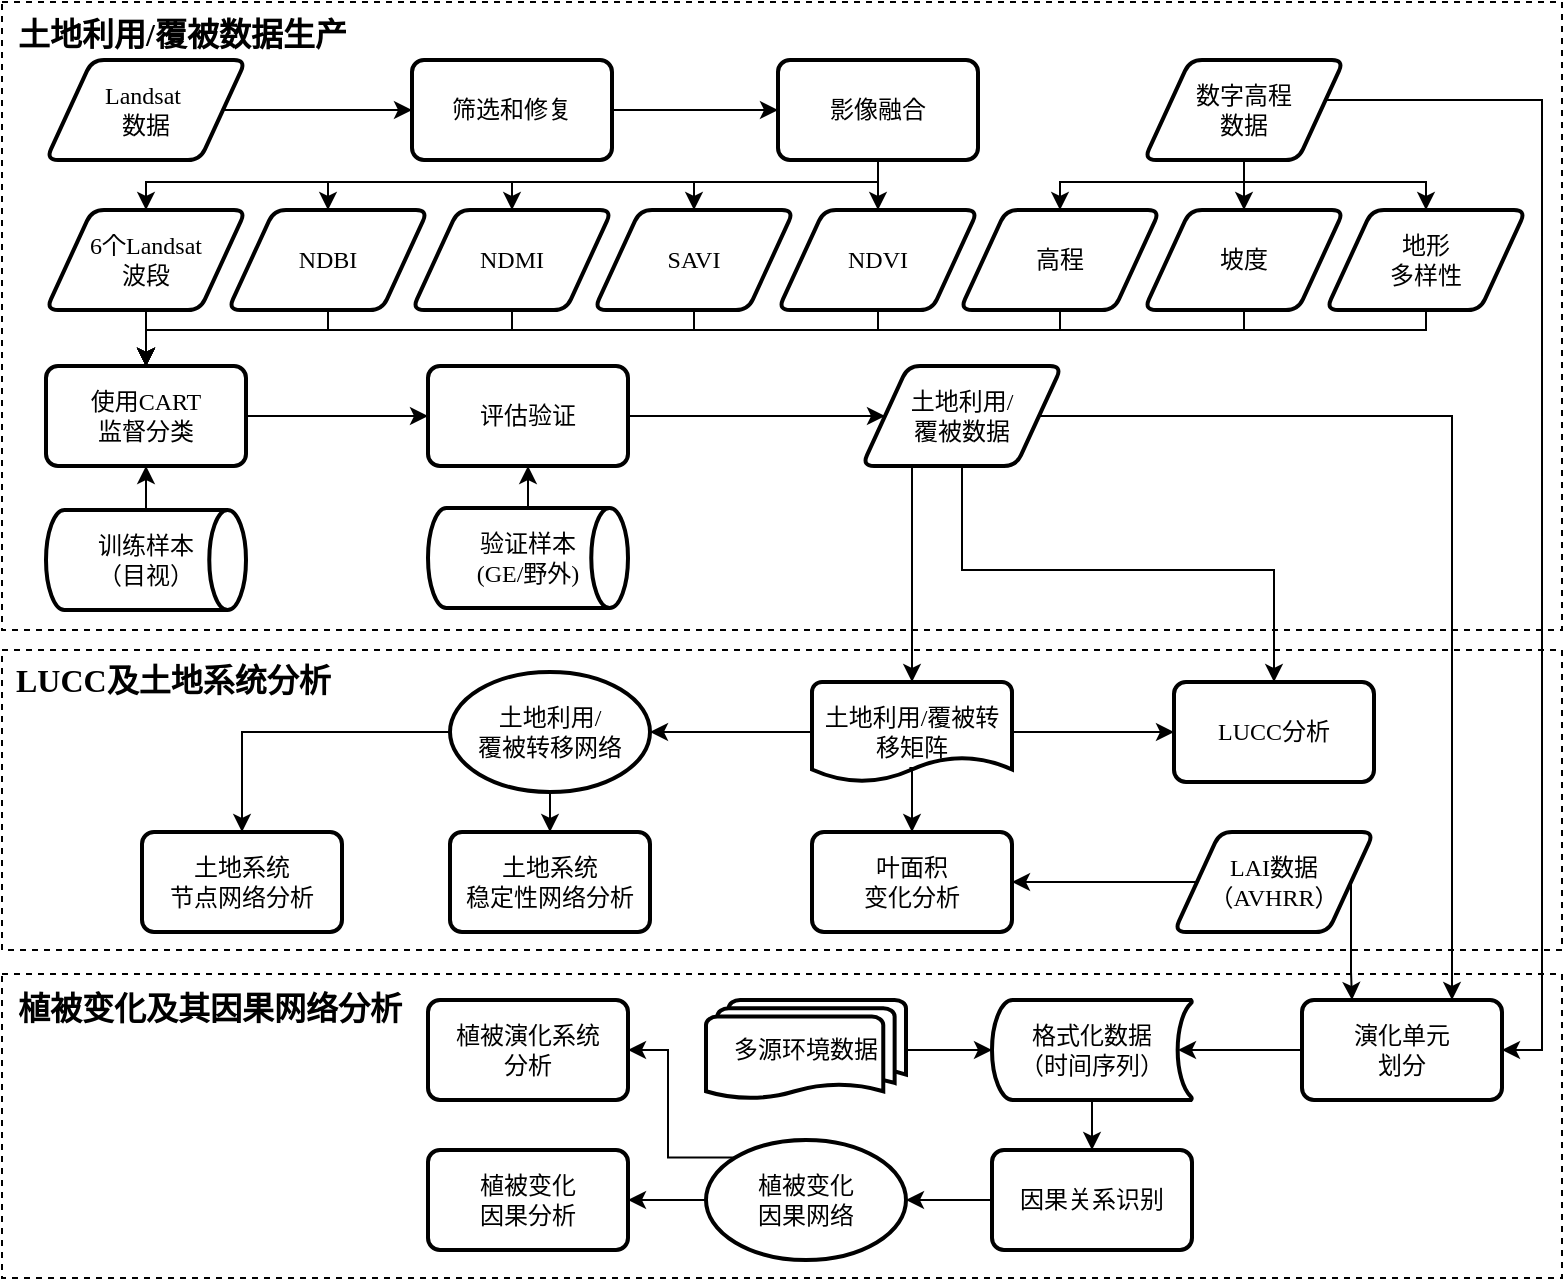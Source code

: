 <mxfile version="14.4.3" type="github">
  <diagram id="C5RBs43oDa-KdzZeNtuy" name="Page-1">
    <mxGraphModel dx="948" dy="514" grid="1" gridSize="10" guides="1" tooltips="1" connect="1" arrows="1" fold="1" page="1" pageScale="1" pageWidth="827" pageHeight="1169" math="0" shadow="0">
      <root>
        <mxCell id="WIyWlLk6GJQsqaUBKTNV-0" />
        <mxCell id="WIyWlLk6GJQsqaUBKTNV-1" parent="WIyWlLk6GJQsqaUBKTNV-0" />
        <mxCell id="vD_eAl3KKH8CogMULwa_-55" value="" style="rounded=0;whiteSpace=wrap;html=1;fontFamily=仿宋;fontSource=https%3A%2F%2Ffonts.googleapis.com%2Fcss%3Ffamily%3D%25E4%25BB%25BF%25E5%25AE%258B;fillColor=none;dashed=1;" vertex="1" parent="WIyWlLk6GJQsqaUBKTNV-1">
          <mxGeometry x="10" y="336" width="780" height="150" as="geometry" />
        </mxCell>
        <mxCell id="vD_eAl3KKH8CogMULwa_-82" value="" style="rounded=0;whiteSpace=wrap;html=1;fontFamily=仿宋;fontSource=https%3A%2F%2Ffonts.googleapis.com%2Fcss%3Ffamily%3D%25E4%25BB%25BF%25E5%25AE%258B;fillColor=none;dashed=1;" vertex="1" parent="WIyWlLk6GJQsqaUBKTNV-1">
          <mxGeometry x="10" y="498" width="780" height="152" as="geometry" />
        </mxCell>
        <mxCell id="vD_eAl3KKH8CogMULwa_-53" value="" style="rounded=0;whiteSpace=wrap;html=1;fontFamily=仿宋;fontSource=https%3A%2F%2Ffonts.googleapis.com%2Fcss%3Ffamily%3D%25E4%25BB%25BF%25E5%25AE%258B;fillColor=none;dashed=1;" vertex="1" parent="WIyWlLk6GJQsqaUBKTNV-1">
          <mxGeometry x="10" y="12" width="780" height="314" as="geometry" />
        </mxCell>
        <mxCell id="vD_eAl3KKH8CogMULwa_-3" value="" style="edgeStyle=orthogonalEdgeStyle;rounded=0;orthogonalLoop=1;jettySize=auto;html=1;fontFamily=Times New Roman;fontSize=12;exitX=0;exitY=0.5;exitDx=0;exitDy=0;" edge="1" parent="WIyWlLk6GJQsqaUBKTNV-1" target="vD_eAl3KKH8CogMULwa_-5" source="vD_eAl3KKH8CogMULwa_-49">
          <mxGeometry relative="1" as="geometry">
            <mxPoint x="168.5" y="1" as="sourcePoint" />
          </mxGeometry>
        </mxCell>
        <mxCell id="vD_eAl3KKH8CogMULwa_-50" style="edgeStyle=orthogonalEdgeStyle;rounded=0;orthogonalLoop=1;jettySize=auto;html=1;exitX=1;exitY=0.5;exitDx=0;exitDy=0;entryX=0;entryY=0.5;entryDx=0;entryDy=0;fontFamily=仿宋;fontSource=https%3A%2F%2Ffonts.googleapis.com%2Fcss%3Ffamily%3D%25E4%25BB%25BF%25E5%25AE%258B;" edge="1" parent="WIyWlLk6GJQsqaUBKTNV-1" source="vD_eAl3KKH8CogMULwa_-5" target="vD_eAl3KKH8CogMULwa_-19">
          <mxGeometry relative="1" as="geometry" />
        </mxCell>
        <mxCell id="vD_eAl3KKH8CogMULwa_-5" value="筛选和修复" style="whiteSpace=wrap;html=1;rounded=1;strokeWidth=2;arcSize=12;fontFamily=Times New Roman;fontSize=12;" vertex="1" parent="WIyWlLk6GJQsqaUBKTNV-1">
          <mxGeometry x="215" y="41" width="100" height="50" as="geometry" />
        </mxCell>
        <mxCell id="vD_eAl3KKH8CogMULwa_-97" style="edgeStyle=orthogonalEdgeStyle;rounded=0;orthogonalLoop=1;jettySize=auto;html=1;exitX=0.5;exitY=1;exitDx=0;exitDy=0;entryX=0.5;entryY=0;entryDx=0;entryDy=0;fontFamily=仿宋;fontSource=https%3A%2F%2Ffonts.googleapis.com%2Fcss%3Ffamily%3D%25E4%25BB%25BF%25E5%25AE%258B;" edge="1" parent="WIyWlLk6GJQsqaUBKTNV-1" source="vD_eAl3KKH8CogMULwa_-19" target="vD_eAl3KKH8CogMULwa_-39">
          <mxGeometry relative="1" as="geometry" />
        </mxCell>
        <mxCell id="vD_eAl3KKH8CogMULwa_-98" style="edgeStyle=orthogonalEdgeStyle;rounded=0;orthogonalLoop=1;jettySize=auto;html=1;entryX=0.5;entryY=0;entryDx=0;entryDy=0;fontFamily=仿宋;fontSource=https%3A%2F%2Ffonts.googleapis.com%2Fcss%3Ffamily%3D%25E4%25BB%25BF%25E5%25AE%258B;" edge="1" parent="WIyWlLk6GJQsqaUBKTNV-1" source="vD_eAl3KKH8CogMULwa_-19" target="vD_eAl3KKH8CogMULwa_-37">
          <mxGeometry relative="1" as="geometry">
            <Array as="points">
              <mxPoint x="448" y="102" />
              <mxPoint x="356" y="102" />
            </Array>
          </mxGeometry>
        </mxCell>
        <mxCell id="vD_eAl3KKH8CogMULwa_-99" style="edgeStyle=orthogonalEdgeStyle;rounded=0;orthogonalLoop=1;jettySize=auto;html=1;entryX=0.5;entryY=0;entryDx=0;entryDy=0;fontFamily=仿宋;fontSource=https%3A%2F%2Ffonts.googleapis.com%2Fcss%3Ffamily%3D%25E4%25BB%25BF%25E5%25AE%258B;" edge="1" parent="WIyWlLk6GJQsqaUBKTNV-1" source="vD_eAl3KKH8CogMULwa_-19" target="vD_eAl3KKH8CogMULwa_-35">
          <mxGeometry relative="1" as="geometry">
            <Array as="points">
              <mxPoint x="448" y="102" />
              <mxPoint x="265" y="102" />
            </Array>
          </mxGeometry>
        </mxCell>
        <mxCell id="vD_eAl3KKH8CogMULwa_-100" style="edgeStyle=orthogonalEdgeStyle;rounded=0;orthogonalLoop=1;jettySize=auto;html=1;entryX=0.5;entryY=0;entryDx=0;entryDy=0;fontFamily=仿宋;fontSource=https%3A%2F%2Ffonts.googleapis.com%2Fcss%3Ffamily%3D%25E4%25BB%25BF%25E5%25AE%258B;" edge="1" parent="WIyWlLk6GJQsqaUBKTNV-1" source="vD_eAl3KKH8CogMULwa_-19" target="vD_eAl3KKH8CogMULwa_-33">
          <mxGeometry relative="1" as="geometry">
            <Array as="points">
              <mxPoint x="448" y="102" />
              <mxPoint x="173" y="102" />
            </Array>
          </mxGeometry>
        </mxCell>
        <mxCell id="vD_eAl3KKH8CogMULwa_-101" style="edgeStyle=orthogonalEdgeStyle;rounded=0;orthogonalLoop=1;jettySize=auto;html=1;entryX=0.5;entryY=0;entryDx=0;entryDy=0;fontFamily=仿宋;fontSource=https%3A%2F%2Ffonts.googleapis.com%2Fcss%3Ffamily%3D%25E4%25BB%25BF%25E5%25AE%258B;" edge="1" parent="WIyWlLk6GJQsqaUBKTNV-1" source="vD_eAl3KKH8CogMULwa_-19" target="vD_eAl3KKH8CogMULwa_-31">
          <mxGeometry relative="1" as="geometry">
            <Array as="points">
              <mxPoint x="448" y="102" />
              <mxPoint x="82" y="102" />
            </Array>
          </mxGeometry>
        </mxCell>
        <mxCell id="vD_eAl3KKH8CogMULwa_-19" value="影像融合" style="whiteSpace=wrap;html=1;rounded=1;strokeWidth=2;arcSize=12;fontFamily=Times New Roman;fontSize=12;" vertex="1" parent="WIyWlLk6GJQsqaUBKTNV-1">
          <mxGeometry x="398" y="41" width="100" height="50" as="geometry" />
        </mxCell>
        <mxCell id="vD_eAl3KKH8CogMULwa_-84" style="edgeStyle=orthogonalEdgeStyle;rounded=0;orthogonalLoop=1;jettySize=auto;html=1;entryX=1;entryY=0.5;entryDx=0;entryDy=0;fontFamily=仿宋;fontSource=https%3A%2F%2Ffonts.googleapis.com%2Fcss%3Ffamily%3D%25E4%25BB%25BF%25E5%25AE%258B;" edge="1" parent="WIyWlLk6GJQsqaUBKTNV-1" source="vD_eAl3KKH8CogMULwa_-23" target="vD_eAl3KKH8CogMULwa_-66">
          <mxGeometry relative="1" as="geometry">
            <Array as="points">
              <mxPoint x="780" y="61" />
              <mxPoint x="780" y="536" />
            </Array>
          </mxGeometry>
        </mxCell>
        <mxCell id="vD_eAl3KKH8CogMULwa_-94" style="edgeStyle=orthogonalEdgeStyle;rounded=0;orthogonalLoop=1;jettySize=auto;html=1;entryX=0.5;entryY=0;entryDx=0;entryDy=0;fontFamily=仿宋;fontSource=https%3A%2F%2Ffonts.googleapis.com%2Fcss%3Ffamily%3D%25E4%25BB%25BF%25E5%25AE%258B;" edge="1" parent="WIyWlLk6GJQsqaUBKTNV-1" source="vD_eAl3KKH8CogMULwa_-23" target="vD_eAl3KKH8CogMULwa_-27">
          <mxGeometry relative="1" as="geometry" />
        </mxCell>
        <mxCell id="vD_eAl3KKH8CogMULwa_-95" style="edgeStyle=orthogonalEdgeStyle;rounded=0;orthogonalLoop=1;jettySize=auto;html=1;entryX=0.5;entryY=0;entryDx=0;entryDy=0;fontFamily=仿宋;fontSource=https%3A%2F%2Ffonts.googleapis.com%2Fcss%3Ffamily%3D%25E4%25BB%25BF%25E5%25AE%258B;" edge="1" parent="WIyWlLk6GJQsqaUBKTNV-1" source="vD_eAl3KKH8CogMULwa_-23" target="vD_eAl3KKH8CogMULwa_-25">
          <mxGeometry relative="1" as="geometry">
            <Array as="points">
              <mxPoint x="631" y="102" />
              <mxPoint x="539" y="102" />
            </Array>
          </mxGeometry>
        </mxCell>
        <mxCell id="vD_eAl3KKH8CogMULwa_-96" style="edgeStyle=orthogonalEdgeStyle;rounded=0;orthogonalLoop=1;jettySize=auto;html=1;entryX=0.5;entryY=0;entryDx=0;entryDy=0;fontFamily=仿宋;fontSource=https%3A%2F%2Ffonts.googleapis.com%2Fcss%3Ffamily%3D%25E4%25BB%25BF%25E5%25AE%258B;" edge="1" parent="WIyWlLk6GJQsqaUBKTNV-1" source="vD_eAl3KKH8CogMULwa_-23" target="vD_eAl3KKH8CogMULwa_-29">
          <mxGeometry relative="1" as="geometry">
            <Array as="points">
              <mxPoint x="631" y="102" />
              <mxPoint x="722" y="102" />
            </Array>
          </mxGeometry>
        </mxCell>
        <mxCell id="vD_eAl3KKH8CogMULwa_-23" value="数字高程&lt;br style=&quot;font-size: 12px;&quot;&gt;数据" style="shape=parallelogram;html=1;strokeWidth=2;perimeter=parallelogramPerimeter;whiteSpace=wrap;rounded=1;arcSize=12;size=0.23;fontFamily=Times New Roman;fontSize=12;" vertex="1" parent="WIyWlLk6GJQsqaUBKTNV-1">
          <mxGeometry x="581" y="41" width="100" height="50" as="geometry" />
        </mxCell>
        <mxCell id="vD_eAl3KKH8CogMULwa_-107" style="edgeStyle=orthogonalEdgeStyle;rounded=0;orthogonalLoop=1;jettySize=auto;html=1;entryX=0.5;entryY=0;entryDx=0;entryDy=0;fontFamily=仿宋;fontSource=https%3A%2F%2Ffonts.googleapis.com%2Fcss%3Ffamily%3D%25E4%25BB%25BF%25E5%25AE%258B;" edge="1" parent="WIyWlLk6GJQsqaUBKTNV-1" source="vD_eAl3KKH8CogMULwa_-25" target="vD_eAl3KKH8CogMULwa_-43">
          <mxGeometry relative="1" as="geometry">
            <Array as="points">
              <mxPoint x="539" y="176" />
              <mxPoint x="82" y="176" />
            </Array>
          </mxGeometry>
        </mxCell>
        <mxCell id="vD_eAl3KKH8CogMULwa_-25" value="高程" style="shape=parallelogram;html=1;strokeWidth=2;perimeter=parallelogramPerimeter;whiteSpace=wrap;rounded=1;arcSize=12;size=0.23;fontFamily=Times New Roman;fontSize=12;" vertex="1" parent="WIyWlLk6GJQsqaUBKTNV-1">
          <mxGeometry x="489" y="116" width="100" height="50" as="geometry" />
        </mxCell>
        <mxCell id="vD_eAl3KKH8CogMULwa_-111" style="edgeStyle=orthogonalEdgeStyle;rounded=0;orthogonalLoop=1;jettySize=auto;html=1;entryX=0.5;entryY=0;entryDx=0;entryDy=0;fontFamily=仿宋;fontSource=https%3A%2F%2Ffonts.googleapis.com%2Fcss%3Ffamily%3D%25E4%25BB%25BF%25E5%25AE%258B;" edge="1" parent="WIyWlLk6GJQsqaUBKTNV-1" source="vD_eAl3KKH8CogMULwa_-27" target="vD_eAl3KKH8CogMULwa_-43">
          <mxGeometry relative="1" as="geometry">
            <Array as="points">
              <mxPoint x="631" y="176" />
              <mxPoint x="82" y="176" />
            </Array>
          </mxGeometry>
        </mxCell>
        <mxCell id="vD_eAl3KKH8CogMULwa_-27" value="坡度" style="shape=parallelogram;html=1;strokeWidth=2;perimeter=parallelogramPerimeter;whiteSpace=wrap;rounded=1;arcSize=12;size=0.23;fontFamily=Times New Roman;fontSize=12;" vertex="1" parent="WIyWlLk6GJQsqaUBKTNV-1">
          <mxGeometry x="581" y="116" width="100" height="50" as="geometry" />
        </mxCell>
        <mxCell id="vD_eAl3KKH8CogMULwa_-109" style="edgeStyle=orthogonalEdgeStyle;rounded=0;orthogonalLoop=1;jettySize=auto;html=1;entryX=0.5;entryY=0;entryDx=0;entryDy=0;fontFamily=仿宋;fontSource=https%3A%2F%2Ffonts.googleapis.com%2Fcss%3Ffamily%3D%25E4%25BB%25BF%25E5%25AE%258B;" edge="1" parent="WIyWlLk6GJQsqaUBKTNV-1" source="vD_eAl3KKH8CogMULwa_-29" target="vD_eAl3KKH8CogMULwa_-43">
          <mxGeometry relative="1" as="geometry">
            <Array as="points">
              <mxPoint x="722" y="176" />
              <mxPoint x="82" y="176" />
            </Array>
          </mxGeometry>
        </mxCell>
        <mxCell id="vD_eAl3KKH8CogMULwa_-29" value="地形&lt;br style=&quot;font-size: 12px;&quot;&gt;多样性" style="shape=parallelogram;html=1;strokeWidth=2;perimeter=parallelogramPerimeter;whiteSpace=wrap;rounded=1;arcSize=12;size=0.23;fontFamily=Times New Roman;fontSize=12;" vertex="1" parent="WIyWlLk6GJQsqaUBKTNV-1">
          <mxGeometry x="672" y="116" width="100" height="50" as="geometry" />
        </mxCell>
        <mxCell id="vD_eAl3KKH8CogMULwa_-110" style="edgeStyle=orthogonalEdgeStyle;rounded=0;orthogonalLoop=1;jettySize=auto;html=1;entryX=0.5;entryY=0;entryDx=0;entryDy=0;fontFamily=仿宋;fontSource=https%3A%2F%2Ffonts.googleapis.com%2Fcss%3Ffamily%3D%25E4%25BB%25BF%25E5%25AE%258B;" edge="1" parent="WIyWlLk6GJQsqaUBKTNV-1" source="vD_eAl3KKH8CogMULwa_-31" target="vD_eAl3KKH8CogMULwa_-43">
          <mxGeometry relative="1" as="geometry" />
        </mxCell>
        <mxCell id="vD_eAl3KKH8CogMULwa_-31" value="6个Landsat&lt;br style=&quot;font-size: 12px;&quot;&gt;波段" style="shape=parallelogram;html=1;strokeWidth=2;perimeter=parallelogramPerimeter;whiteSpace=wrap;rounded=1;arcSize=12;size=0.23;fontFamily=Times New Roman;fontSize=12;" vertex="1" parent="WIyWlLk6GJQsqaUBKTNV-1">
          <mxGeometry x="32" y="116" width="100" height="50" as="geometry" />
        </mxCell>
        <mxCell id="vD_eAl3KKH8CogMULwa_-103" style="edgeStyle=orthogonalEdgeStyle;rounded=0;orthogonalLoop=1;jettySize=auto;html=1;entryX=0.5;entryY=0;entryDx=0;entryDy=0;fontFamily=仿宋;fontSource=https%3A%2F%2Ffonts.googleapis.com%2Fcss%3Ffamily%3D%25E4%25BB%25BF%25E5%25AE%258B;" edge="1" parent="WIyWlLk6GJQsqaUBKTNV-1" source="vD_eAl3KKH8CogMULwa_-33" target="vD_eAl3KKH8CogMULwa_-43">
          <mxGeometry relative="1" as="geometry">
            <Array as="points">
              <mxPoint x="173" y="176" />
              <mxPoint x="82" y="176" />
            </Array>
          </mxGeometry>
        </mxCell>
        <mxCell id="vD_eAl3KKH8CogMULwa_-33" value="NDBI" style="shape=parallelogram;html=1;strokeWidth=2;perimeter=parallelogramPerimeter;whiteSpace=wrap;rounded=1;arcSize=12;size=0.23;fontFamily=Times New Roman;fontSize=12;" vertex="1" parent="WIyWlLk6GJQsqaUBKTNV-1">
          <mxGeometry x="123" y="116" width="100" height="50" as="geometry" />
        </mxCell>
        <mxCell id="vD_eAl3KKH8CogMULwa_-104" style="edgeStyle=orthogonalEdgeStyle;rounded=0;orthogonalLoop=1;jettySize=auto;html=1;entryX=0.5;entryY=0;entryDx=0;entryDy=0;fontFamily=仿宋;fontSource=https%3A%2F%2Ffonts.googleapis.com%2Fcss%3Ffamily%3D%25E4%25BB%25BF%25E5%25AE%258B;" edge="1" parent="WIyWlLk6GJQsqaUBKTNV-1" source="vD_eAl3KKH8CogMULwa_-35" target="vD_eAl3KKH8CogMULwa_-43">
          <mxGeometry relative="1" as="geometry">
            <Array as="points">
              <mxPoint x="265" y="176" />
              <mxPoint x="82" y="176" />
            </Array>
          </mxGeometry>
        </mxCell>
        <mxCell id="vD_eAl3KKH8CogMULwa_-35" value="NDMI" style="shape=parallelogram;html=1;strokeWidth=2;perimeter=parallelogramPerimeter;whiteSpace=wrap;rounded=1;arcSize=12;size=0.23;fontFamily=Times New Roman;fontSize=12;" vertex="1" parent="WIyWlLk6GJQsqaUBKTNV-1">
          <mxGeometry x="215" y="116" width="100" height="50" as="geometry" />
        </mxCell>
        <mxCell id="vD_eAl3KKH8CogMULwa_-105" style="edgeStyle=orthogonalEdgeStyle;rounded=0;orthogonalLoop=1;jettySize=auto;html=1;entryX=0.5;entryY=0;entryDx=0;entryDy=0;fontFamily=仿宋;fontSource=https%3A%2F%2Ffonts.googleapis.com%2Fcss%3Ffamily%3D%25E4%25BB%25BF%25E5%25AE%258B;" edge="1" parent="WIyWlLk6GJQsqaUBKTNV-1" source="vD_eAl3KKH8CogMULwa_-37" target="vD_eAl3KKH8CogMULwa_-43">
          <mxGeometry relative="1" as="geometry">
            <Array as="points">
              <mxPoint x="356" y="176" />
              <mxPoint x="82" y="176" />
            </Array>
          </mxGeometry>
        </mxCell>
        <mxCell id="vD_eAl3KKH8CogMULwa_-37" value="SAVI" style="shape=parallelogram;html=1;strokeWidth=2;perimeter=parallelogramPerimeter;whiteSpace=wrap;rounded=1;arcSize=12;size=0.23;fontFamily=Times New Roman;fontSize=12;" vertex="1" parent="WIyWlLk6GJQsqaUBKTNV-1">
          <mxGeometry x="306" y="116" width="100" height="50" as="geometry" />
        </mxCell>
        <mxCell id="vD_eAl3KKH8CogMULwa_-106" style="edgeStyle=orthogonalEdgeStyle;rounded=0;orthogonalLoop=1;jettySize=auto;html=1;entryX=0.5;entryY=0;entryDx=0;entryDy=0;fontFamily=仿宋;fontSource=https%3A%2F%2Ffonts.googleapis.com%2Fcss%3Ffamily%3D%25E4%25BB%25BF%25E5%25AE%258B;" edge="1" parent="WIyWlLk6GJQsqaUBKTNV-1" source="vD_eAl3KKH8CogMULwa_-39" target="vD_eAl3KKH8CogMULwa_-43">
          <mxGeometry relative="1" as="geometry">
            <Array as="points">
              <mxPoint x="448" y="176" />
              <mxPoint x="82" y="176" />
            </Array>
          </mxGeometry>
        </mxCell>
        <mxCell id="vD_eAl3KKH8CogMULwa_-39" value="NDVI" style="shape=parallelogram;html=1;strokeWidth=2;perimeter=parallelogramPerimeter;whiteSpace=wrap;rounded=1;arcSize=12;size=0.23;fontFamily=Times New Roman;fontSize=12;" vertex="1" parent="WIyWlLk6GJQsqaUBKTNV-1">
          <mxGeometry x="398" y="116" width="100" height="50" as="geometry" />
        </mxCell>
        <mxCell id="vD_eAl3KKH8CogMULwa_-115" style="edgeStyle=orthogonalEdgeStyle;rounded=0;orthogonalLoop=1;jettySize=auto;html=1;exitX=0.5;exitY=0;exitDx=0;exitDy=0;exitPerimeter=0;entryX=0.5;entryY=1;entryDx=0;entryDy=0;fontFamily=仿宋;fontSource=https%3A%2F%2Ffonts.googleapis.com%2Fcss%3Ffamily%3D%25E4%25BB%25BF%25E5%25AE%258B;" edge="1" parent="WIyWlLk6GJQsqaUBKTNV-1" source="vD_eAl3KKH8CogMULwa_-41" target="vD_eAl3KKH8CogMULwa_-43">
          <mxGeometry relative="1" as="geometry" />
        </mxCell>
        <mxCell id="vD_eAl3KKH8CogMULwa_-41" value="训练样本&lt;br style=&quot;font-size: 12px;&quot;&gt;（目视）" style="strokeWidth=2;html=1;shape=mxgraph.flowchart.direct_data;whiteSpace=wrap;fontFamily=Times New Roman;fontSize=12;" vertex="1" parent="WIyWlLk6GJQsqaUBKTNV-1">
          <mxGeometry x="32" y="266" width="100" height="50" as="geometry" />
        </mxCell>
        <mxCell id="vD_eAl3KKH8CogMULwa_-114" style="edgeStyle=orthogonalEdgeStyle;rounded=0;orthogonalLoop=1;jettySize=auto;html=1;exitX=1;exitY=0.5;exitDx=0;exitDy=0;entryX=0;entryY=0.5;entryDx=0;entryDy=0;fontFamily=仿宋;fontSource=https%3A%2F%2Ffonts.googleapis.com%2Fcss%3Ffamily%3D%25E4%25BB%25BF%25E5%25AE%258B;" edge="1" parent="WIyWlLk6GJQsqaUBKTNV-1" source="vD_eAl3KKH8CogMULwa_-43" target="vD_eAl3KKH8CogMULwa_-47">
          <mxGeometry relative="1" as="geometry" />
        </mxCell>
        <mxCell id="vD_eAl3KKH8CogMULwa_-43" value="使用CART&lt;br style=&quot;font-size: 12px;&quot;&gt;监督分类" style="whiteSpace=wrap;html=1;rounded=1;strokeWidth=2;arcSize=12;fontFamily=Times New Roman;fontSize=12;" vertex="1" parent="WIyWlLk6GJQsqaUBKTNV-1">
          <mxGeometry x="32" y="194" width="100" height="50" as="geometry" />
        </mxCell>
        <mxCell id="vD_eAl3KKH8CogMULwa_-117" style="edgeStyle=orthogonalEdgeStyle;rounded=0;orthogonalLoop=1;jettySize=auto;html=1;exitX=1;exitY=0.5;exitDx=0;exitDy=0;entryX=0;entryY=0.5;entryDx=0;entryDy=0;fontFamily=仿宋;fontSource=https%3A%2F%2Ffonts.googleapis.com%2Fcss%3Ffamily%3D%25E4%25BB%25BF%25E5%25AE%258B;" edge="1" parent="WIyWlLk6GJQsqaUBKTNV-1" source="vD_eAl3KKH8CogMULwa_-47" target="vD_eAl3KKH8CogMULwa_-48">
          <mxGeometry relative="1" as="geometry" />
        </mxCell>
        <mxCell id="vD_eAl3KKH8CogMULwa_-47" value="评估验证" style="whiteSpace=wrap;html=1;rounded=1;strokeWidth=2;arcSize=12;fontFamily=Times New Roman;fontSize=12;" vertex="1" parent="WIyWlLk6GJQsqaUBKTNV-1">
          <mxGeometry x="223" y="194" width="100" height="50" as="geometry" />
        </mxCell>
        <mxCell id="vD_eAl3KKH8CogMULwa_-61" style="edgeStyle=orthogonalEdgeStyle;rounded=0;orthogonalLoop=1;jettySize=auto;html=1;exitX=0.5;exitY=1;exitDx=0;exitDy=0;entryX=0.5;entryY=0;entryDx=0;entryDy=0;fontFamily=仿宋;fontSource=https%3A%2F%2Ffonts.googleapis.com%2Fcss%3Ffamily%3D%25E4%25BB%25BF%25E5%25AE%258B;" edge="1" parent="WIyWlLk6GJQsqaUBKTNV-1" source="vD_eAl3KKH8CogMULwa_-48" target="vD_eAl3KKH8CogMULwa_-58">
          <mxGeometry relative="1" as="geometry">
            <Array as="points">
              <mxPoint x="490" y="296" />
              <mxPoint x="646" y="296" />
            </Array>
          </mxGeometry>
        </mxCell>
        <mxCell id="vD_eAl3KKH8CogMULwa_-65" style="edgeStyle=orthogonalEdgeStyle;rounded=0;orthogonalLoop=1;jettySize=auto;html=1;exitX=0.25;exitY=1;exitDx=0;exitDy=0;entryX=0.5;entryY=0;entryDx=0;entryDy=0;entryPerimeter=0;fontFamily=仿宋;fontSource=https%3A%2F%2Ffonts.googleapis.com%2Fcss%3Ffamily%3D%25E4%25BB%25BF%25E5%25AE%258B;" edge="1" parent="WIyWlLk6GJQsqaUBKTNV-1" source="vD_eAl3KKH8CogMULwa_-48" target="vD_eAl3KKH8CogMULwa_-60">
          <mxGeometry relative="1" as="geometry">
            <Array as="points" />
          </mxGeometry>
        </mxCell>
        <mxCell id="vD_eAl3KKH8CogMULwa_-67" style="edgeStyle=orthogonalEdgeStyle;rounded=0;orthogonalLoop=1;jettySize=auto;html=1;exitX=1;exitY=0.5;exitDx=0;exitDy=0;entryX=0.75;entryY=0;entryDx=0;entryDy=0;fontFamily=仿宋;fontSource=https%3A%2F%2Ffonts.googleapis.com%2Fcss%3Ffamily%3D%25E4%25BB%25BF%25E5%25AE%258B;" edge="1" parent="WIyWlLk6GJQsqaUBKTNV-1" source="vD_eAl3KKH8CogMULwa_-48" target="vD_eAl3KKH8CogMULwa_-66">
          <mxGeometry relative="1" as="geometry">
            <Array as="points">
              <mxPoint x="735" y="219" />
            </Array>
          </mxGeometry>
        </mxCell>
        <mxCell id="vD_eAl3KKH8CogMULwa_-48" value="土地利用/&lt;br&gt;覆被数据" style="shape=parallelogram;html=1;strokeWidth=2;perimeter=parallelogramPerimeter;whiteSpace=wrap;rounded=1;arcSize=12;size=0.23;fontFamily=Times New Roman;fontSize=12;" vertex="1" parent="WIyWlLk6GJQsqaUBKTNV-1">
          <mxGeometry x="440" y="194" width="100" height="50" as="geometry" />
        </mxCell>
        <mxCell id="vD_eAl3KKH8CogMULwa_-49" value="Landsat&amp;nbsp;&lt;br style=&quot;font-size: 12px;&quot;&gt;数据" style="shape=parallelogram;html=1;strokeWidth=2;perimeter=parallelogramPerimeter;whiteSpace=wrap;rounded=1;arcSize=12;size=0.23;fontFamily=Times New Roman;fontSize=12;" vertex="1" parent="WIyWlLk6GJQsqaUBKTNV-1">
          <mxGeometry x="32" y="41" width="100" height="50" as="geometry" />
        </mxCell>
        <mxCell id="vD_eAl3KKH8CogMULwa_-116" style="edgeStyle=orthogonalEdgeStyle;rounded=0;orthogonalLoop=1;jettySize=auto;html=1;entryX=0.5;entryY=1;entryDx=0;entryDy=0;fontFamily=仿宋;fontSource=https%3A%2F%2Ffonts.googleapis.com%2Fcss%3Ffamily%3D%25E4%25BB%25BF%25E5%25AE%258B;" edge="1" parent="WIyWlLk6GJQsqaUBKTNV-1" source="vD_eAl3KKH8CogMULwa_-51" target="vD_eAl3KKH8CogMULwa_-47">
          <mxGeometry relative="1" as="geometry" />
        </mxCell>
        <mxCell id="vD_eAl3KKH8CogMULwa_-51" value="验证样本&lt;br style=&quot;font-size: 12px;&quot;&gt;(GE/野外)" style="strokeWidth=2;html=1;shape=mxgraph.flowchart.direct_data;whiteSpace=wrap;fontFamily=Times New Roman;fontSize=12;" vertex="1" parent="WIyWlLk6GJQsqaUBKTNV-1">
          <mxGeometry x="223" y="265" width="100" height="50" as="geometry" />
        </mxCell>
        <mxCell id="vD_eAl3KKH8CogMULwa_-54" value="&lt;font style=&quot;font-size: 16px&quot;&gt;&lt;b&gt;土地利用/覆被数据生产&lt;/b&gt;&lt;/font&gt;" style="text;html=1;strokeColor=none;fillColor=none;align=left;verticalAlign=middle;whiteSpace=wrap;rounded=0;dashed=1;fontFamily=仿宋;fontSource=https%3A%2F%2Ffonts.googleapis.com%2Fcss%3Ffamily%3D%25E4%25BB%25BF%25E5%25AE%258B;" vertex="1" parent="WIyWlLk6GJQsqaUBKTNV-1">
          <mxGeometry x="16" y="18" width="230" height="20" as="geometry" />
        </mxCell>
        <mxCell id="vD_eAl3KKH8CogMULwa_-79" style="edgeStyle=orthogonalEdgeStyle;rounded=0;orthogonalLoop=1;jettySize=auto;html=1;exitX=0.5;exitY=1;exitDx=0;exitDy=0;entryX=0.5;entryY=0;entryDx=0;entryDy=0;fontFamily=仿宋;fontSource=https%3A%2F%2Ffonts.googleapis.com%2Fcss%3Ffamily%3D%25E4%25BB%25BF%25E5%25AE%258B;" edge="1" parent="WIyWlLk6GJQsqaUBKTNV-1" source="vD_eAl3KKH8CogMULwa_-57" target="vD_eAl3KKH8CogMULwa_-78">
          <mxGeometry relative="1" as="geometry" />
        </mxCell>
        <mxCell id="vD_eAl3KKH8CogMULwa_-113" style="edgeStyle=orthogonalEdgeStyle;rounded=0;orthogonalLoop=1;jettySize=auto;html=1;entryX=0.5;entryY=0;entryDx=0;entryDy=0;fontFamily=仿宋;fontSource=https%3A%2F%2Ffonts.googleapis.com%2Fcss%3Ffamily%3D%25E4%25BB%25BF%25E5%25AE%258B;" edge="1" parent="WIyWlLk6GJQsqaUBKTNV-1" source="vD_eAl3KKH8CogMULwa_-57" target="vD_eAl3KKH8CogMULwa_-112">
          <mxGeometry relative="1" as="geometry" />
        </mxCell>
        <mxCell id="vD_eAl3KKH8CogMULwa_-57" value="&lt;span style=&quot;font-family: &amp;#34;times new roman&amp;#34;&quot;&gt;土地利用/&lt;/span&gt;&lt;br style=&quot;font-family: &amp;#34;times new roman&amp;#34;&quot;&gt;&lt;span style=&quot;font-family: &amp;#34;times new roman&amp;#34;&quot;&gt;覆被转移网络&lt;/span&gt;" style="ellipse;whiteSpace=wrap;html=1;fontFamily=仿宋;fontSource=https%3A%2F%2Ffonts.googleapis.com%2Fcss%3Ffamily%3D%25E4%25BB%25BF%25E5%25AE%258B;strokeWidth=2;" vertex="1" parent="WIyWlLk6GJQsqaUBKTNV-1">
          <mxGeometry x="234" y="347" width="100" height="60" as="geometry" />
        </mxCell>
        <mxCell id="vD_eAl3KKH8CogMULwa_-58" value="LUCC分析" style="whiteSpace=wrap;html=1;rounded=1;strokeWidth=2;arcSize=12;fontFamily=Times New Roman;fontSize=12;" vertex="1" parent="WIyWlLk6GJQsqaUBKTNV-1">
          <mxGeometry x="596" y="352" width="100" height="50" as="geometry" />
        </mxCell>
        <mxCell id="vD_eAl3KKH8CogMULwa_-62" style="edgeStyle=orthogonalEdgeStyle;rounded=0;orthogonalLoop=1;jettySize=auto;html=1;exitX=1;exitY=0.5;exitDx=0;exitDy=0;exitPerimeter=0;entryX=0;entryY=0.5;entryDx=0;entryDy=0;fontFamily=仿宋;fontSource=https%3A%2F%2Ffonts.googleapis.com%2Fcss%3Ffamily%3D%25E4%25BB%25BF%25E5%25AE%258B;" edge="1" parent="WIyWlLk6GJQsqaUBKTNV-1" source="vD_eAl3KKH8CogMULwa_-60" target="vD_eAl3KKH8CogMULwa_-58">
          <mxGeometry relative="1" as="geometry" />
        </mxCell>
        <mxCell id="vD_eAl3KKH8CogMULwa_-86" style="edgeStyle=orthogonalEdgeStyle;rounded=0;orthogonalLoop=1;jettySize=auto;html=1;entryX=1;entryY=0.5;entryDx=0;entryDy=0;fontFamily=仿宋;fontSource=https%3A%2F%2Ffonts.googleapis.com%2Fcss%3Ffamily%3D%25E4%25BB%25BF%25E5%25AE%258B;" edge="1" parent="WIyWlLk6GJQsqaUBKTNV-1" source="vD_eAl3KKH8CogMULwa_-60" target="vD_eAl3KKH8CogMULwa_-57">
          <mxGeometry relative="1" as="geometry" />
        </mxCell>
        <mxCell id="vD_eAl3KKH8CogMULwa_-60" value="&lt;span style=&quot;font-family: &amp;#34;times new roman&amp;#34;&quot;&gt;土地利用/覆被转移矩阵&lt;/span&gt;" style="strokeWidth=2;html=1;shape=mxgraph.flowchart.document2;whiteSpace=wrap;size=0.25;fillColor=none;fontFamily=仿宋;fontSource=https%3A%2F%2Ffonts.googleapis.com%2Fcss%3Ffamily%3D%25E4%25BB%25BF%25E5%25AE%258B;" vertex="1" parent="WIyWlLk6GJQsqaUBKTNV-1">
          <mxGeometry x="415" y="352" width="100" height="50" as="geometry" />
        </mxCell>
        <mxCell id="vD_eAl3KKH8CogMULwa_-75" style="edgeStyle=orthogonalEdgeStyle;rounded=0;orthogonalLoop=1;jettySize=auto;html=1;exitX=0;exitY=0.5;exitDx=0;exitDy=0;entryX=1;entryY=0.5;entryDx=0;entryDy=0;fontFamily=仿宋;fontSource=https%3A%2F%2Ffonts.googleapis.com%2Fcss%3Ffamily%3D%25E4%25BB%25BF%25E5%25AE%258B;" edge="1" parent="WIyWlLk6GJQsqaUBKTNV-1" source="vD_eAl3KKH8CogMULwa_-64" target="vD_eAl3KKH8CogMULwa_-74">
          <mxGeometry relative="1" as="geometry" />
        </mxCell>
        <mxCell id="vD_eAl3KKH8CogMULwa_-87" style="edgeStyle=orthogonalEdgeStyle;rounded=0;orthogonalLoop=1;jettySize=auto;html=1;exitX=1;exitY=0.5;exitDx=0;exitDy=0;entryX=0.25;entryY=0;entryDx=0;entryDy=0;fontFamily=仿宋;fontSource=https%3A%2F%2Ffonts.googleapis.com%2Fcss%3Ffamily%3D%25E4%25BB%25BF%25E5%25AE%258B;" edge="1" parent="WIyWlLk6GJQsqaUBKTNV-1" source="vD_eAl3KKH8CogMULwa_-64" target="vD_eAl3KKH8CogMULwa_-66">
          <mxGeometry relative="1" as="geometry" />
        </mxCell>
        <mxCell id="vD_eAl3KKH8CogMULwa_-64" value="LAI数据&lt;br style=&quot;font-size: 12px;&quot;&gt;（AVHRR）" style="shape=parallelogram;html=1;strokeWidth=2;perimeter=parallelogramPerimeter;whiteSpace=wrap;rounded=1;arcSize=12;size=0.23;fontFamily=Times New Roman;fontSize=12;" vertex="1" parent="WIyWlLk6GJQsqaUBKTNV-1">
          <mxGeometry x="596" y="427" width="100" height="50" as="geometry" />
        </mxCell>
        <mxCell id="vD_eAl3KKH8CogMULwa_-71" style="edgeStyle=orthogonalEdgeStyle;rounded=0;orthogonalLoop=1;jettySize=auto;html=1;exitX=0;exitY=0.5;exitDx=0;exitDy=0;entryX=0.93;entryY=0.5;entryDx=0;entryDy=0;entryPerimeter=0;fontFamily=仿宋;fontSource=https%3A%2F%2Ffonts.googleapis.com%2Fcss%3Ffamily%3D%25E4%25BB%25BF%25E5%25AE%258B;" edge="1" parent="WIyWlLk6GJQsqaUBKTNV-1" source="vD_eAl3KKH8CogMULwa_-66" target="vD_eAl3KKH8CogMULwa_-69">
          <mxGeometry relative="1" as="geometry" />
        </mxCell>
        <mxCell id="vD_eAl3KKH8CogMULwa_-66" value="演化单元&lt;br style=&quot;font-size: 12px&quot;&gt;划分" style="whiteSpace=wrap;html=1;rounded=1;strokeWidth=2;arcSize=12;fontFamily=Times New Roman;fontSize=12;" vertex="1" parent="WIyWlLk6GJQsqaUBKTNV-1">
          <mxGeometry x="660" y="511" width="100" height="50" as="geometry" />
        </mxCell>
        <mxCell id="vD_eAl3KKH8CogMULwa_-81" style="edgeStyle=orthogonalEdgeStyle;rounded=0;orthogonalLoop=1;jettySize=auto;html=1;exitX=0.5;exitY=1;exitDx=0;exitDy=0;exitPerimeter=0;entryX=0.5;entryY=0;entryDx=0;entryDy=0;fontFamily=仿宋;fontSource=https%3A%2F%2Ffonts.googleapis.com%2Fcss%3Ffamily%3D%25E4%25BB%25BF%25E5%25AE%258B;" edge="1" parent="WIyWlLk6GJQsqaUBKTNV-1" source="vD_eAl3KKH8CogMULwa_-69" target="vD_eAl3KKH8CogMULwa_-80">
          <mxGeometry relative="1" as="geometry" />
        </mxCell>
        <mxCell id="vD_eAl3KKH8CogMULwa_-69" value="格式化数据&lt;br style=&quot;font-size: 12px;&quot;&gt;（时间序列）" style="strokeWidth=2;html=1;shape=mxgraph.flowchart.stored_data;whiteSpace=wrap;fontFamily=Times New Roman;fontSize=12;" vertex="1" parent="WIyWlLk6GJQsqaUBKTNV-1">
          <mxGeometry x="505" y="511" width="100" height="50" as="geometry" />
        </mxCell>
        <mxCell id="vD_eAl3KKH8CogMULwa_-73" style="edgeStyle=orthogonalEdgeStyle;rounded=0;orthogonalLoop=1;jettySize=auto;html=1;entryX=0;entryY=0.5;entryDx=0;entryDy=0;fontFamily=仿宋;fontSource=https%3A%2F%2Ffonts.googleapis.com%2Fcss%3Ffamily%3D%25E4%25BB%25BF%25E5%25AE%258B;entryPerimeter=0;" edge="1" parent="WIyWlLk6GJQsqaUBKTNV-1" source="vD_eAl3KKH8CogMULwa_-70" target="vD_eAl3KKH8CogMULwa_-69">
          <mxGeometry relative="1" as="geometry" />
        </mxCell>
        <mxCell id="vD_eAl3KKH8CogMULwa_-70" value="多源环境数据" style="strokeWidth=2;html=1;shape=mxgraph.flowchart.multi-document;whiteSpace=wrap;align=center;fontFamily=Times New Roman;fontSize=12;" vertex="1" parent="WIyWlLk6GJQsqaUBKTNV-1">
          <mxGeometry x="362" y="511" width="100" height="50" as="geometry" />
        </mxCell>
        <mxCell id="vD_eAl3KKH8CogMULwa_-74" value="叶面积&lt;br&gt;变化分析" style="whiteSpace=wrap;html=1;rounded=1;strokeWidth=2;arcSize=12;fontFamily=Times New Roman;fontSize=12;" vertex="1" parent="WIyWlLk6GJQsqaUBKTNV-1">
          <mxGeometry x="415" y="427" width="100" height="50" as="geometry" />
        </mxCell>
        <mxCell id="vD_eAl3KKH8CogMULwa_-78" value="土地系统&lt;br&gt;稳定性网络分析" style="whiteSpace=wrap;html=1;rounded=1;strokeWidth=2;arcSize=12;fontFamily=Times New Roman;fontSize=12;" vertex="1" parent="WIyWlLk6GJQsqaUBKTNV-1">
          <mxGeometry x="234" y="427" width="100" height="50" as="geometry" />
        </mxCell>
        <mxCell id="vD_eAl3KKH8CogMULwa_-122" style="edgeStyle=orthogonalEdgeStyle;rounded=0;orthogonalLoop=1;jettySize=auto;html=1;exitX=0;exitY=0.5;exitDx=0;exitDy=0;entryX=1;entryY=0.5;entryDx=0;entryDy=0;fontFamily=仿宋;fontSource=https%3A%2F%2Ffonts.googleapis.com%2Fcss%3Ffamily%3D%25E4%25BB%25BF%25E5%25AE%258B;" edge="1" parent="WIyWlLk6GJQsqaUBKTNV-1" source="vD_eAl3KKH8CogMULwa_-80" target="vD_eAl3KKH8CogMULwa_-119">
          <mxGeometry relative="1" as="geometry" />
        </mxCell>
        <mxCell id="vD_eAl3KKH8CogMULwa_-80" value="因果关系识别" style="whiteSpace=wrap;html=1;rounded=1;strokeWidth=2;arcSize=12;fontFamily=Times New Roman;fontSize=12;" vertex="1" parent="WIyWlLk6GJQsqaUBKTNV-1">
          <mxGeometry x="505" y="586" width="100" height="50" as="geometry" />
        </mxCell>
        <mxCell id="vD_eAl3KKH8CogMULwa_-85" value="&lt;span style=&quot;font-size: 16px&quot;&gt;&lt;b&gt;LUCC及土地系统分析&lt;/b&gt;&lt;/span&gt;" style="text;html=1;strokeColor=none;fillColor=none;align=left;verticalAlign=middle;whiteSpace=wrap;rounded=0;dashed=1;fontFamily=仿宋;fontSource=https%3A%2F%2Ffonts.googleapis.com%2Fcss%3Ffamily%3D%25E4%25BB%25BF%25E5%25AE%258B;" vertex="1" parent="WIyWlLk6GJQsqaUBKTNV-1">
          <mxGeometry x="15" y="341" width="230" height="20" as="geometry" />
        </mxCell>
        <mxCell id="vD_eAl3KKH8CogMULwa_-88" style="edgeStyle=orthogonalEdgeStyle;rounded=0;orthogonalLoop=1;jettySize=auto;html=1;entryX=0.5;entryY=0;entryDx=0;entryDy=0;fontFamily=仿宋;fontSource=https%3A%2F%2Ffonts.googleapis.com%2Fcss%3Ffamily%3D%25E4%25BB%25BF%25E5%25AE%258B;exitX=0.487;exitY=0.859;exitDx=0;exitDy=0;exitPerimeter=0;" edge="1" parent="WIyWlLk6GJQsqaUBKTNV-1" source="vD_eAl3KKH8CogMULwa_-60" target="vD_eAl3KKH8CogMULwa_-74">
          <mxGeometry relative="1" as="geometry">
            <mxPoint x="465" y="399" as="sourcePoint" />
            <mxPoint x="294" y="377" as="targetPoint" />
          </mxGeometry>
        </mxCell>
        <mxCell id="vD_eAl3KKH8CogMULwa_-112" value="土地系统&lt;br&gt;节点网络分析" style="whiteSpace=wrap;html=1;rounded=1;strokeWidth=2;arcSize=12;fontFamily=Times New Roman;fontSize=12;" vertex="1" parent="WIyWlLk6GJQsqaUBKTNV-1">
          <mxGeometry x="80" y="427" width="100" height="50" as="geometry" />
        </mxCell>
        <mxCell id="vD_eAl3KKH8CogMULwa_-118" value="&lt;span style=&quot;font-size: 16px&quot;&gt;&lt;b&gt;植被变化及其因果网络分析&lt;/b&gt;&lt;/span&gt;" style="text;html=1;strokeColor=none;fillColor=none;align=left;verticalAlign=middle;whiteSpace=wrap;rounded=0;dashed=1;fontFamily=仿宋;fontSource=https%3A%2F%2Ffonts.googleapis.com%2Fcss%3Ffamily%3D%25E4%25BB%25BF%25E5%25AE%258B;" vertex="1" parent="WIyWlLk6GJQsqaUBKTNV-1">
          <mxGeometry x="16" y="505" width="230" height="20" as="geometry" />
        </mxCell>
        <mxCell id="vD_eAl3KKH8CogMULwa_-125" style="edgeStyle=orthogonalEdgeStyle;rounded=0;orthogonalLoop=1;jettySize=auto;html=1;exitX=0;exitY=0;exitDx=0;exitDy=0;entryX=1;entryY=0.5;entryDx=0;entryDy=0;fontFamily=仿宋;fontSource=https%3A%2F%2Ffonts.googleapis.com%2Fcss%3Ffamily%3D%25E4%25BB%25BF%25E5%25AE%258B;" edge="1" parent="WIyWlLk6GJQsqaUBKTNV-1" source="vD_eAl3KKH8CogMULwa_-119" target="vD_eAl3KKH8CogMULwa_-123">
          <mxGeometry relative="1" as="geometry">
            <Array as="points">
              <mxPoint x="343" y="590" />
              <mxPoint x="343" y="536" />
            </Array>
          </mxGeometry>
        </mxCell>
        <mxCell id="vD_eAl3KKH8CogMULwa_-126" style="edgeStyle=orthogonalEdgeStyle;rounded=0;orthogonalLoop=1;jettySize=auto;html=1;exitX=0;exitY=0.5;exitDx=0;exitDy=0;entryX=1;entryY=0.5;entryDx=0;entryDy=0;fontFamily=仿宋;fontSource=https%3A%2F%2Ffonts.googleapis.com%2Fcss%3Ffamily%3D%25E4%25BB%25BF%25E5%25AE%258B;" edge="1" parent="WIyWlLk6GJQsqaUBKTNV-1" source="vD_eAl3KKH8CogMULwa_-119" target="vD_eAl3KKH8CogMULwa_-124">
          <mxGeometry relative="1" as="geometry" />
        </mxCell>
        <mxCell id="vD_eAl3KKH8CogMULwa_-119" value="&lt;span style=&quot;font-family: &amp;#34;times new roman&amp;#34;&quot;&gt;植被变化&lt;br&gt;因果网络&lt;/span&gt;" style="ellipse;whiteSpace=wrap;html=1;fontFamily=仿宋;fontSource=https%3A%2F%2Ffonts.googleapis.com%2Fcss%3Ffamily%3D%25E4%25BB%25BF%25E5%25AE%258B;strokeWidth=2;" vertex="1" parent="WIyWlLk6GJQsqaUBKTNV-1">
          <mxGeometry x="362" y="581" width="100" height="60" as="geometry" />
        </mxCell>
        <mxCell id="vD_eAl3KKH8CogMULwa_-123" value="植被演化系统&lt;br&gt;分析" style="whiteSpace=wrap;html=1;rounded=1;strokeWidth=2;arcSize=12;fontFamily=Times New Roman;fontSize=12;" vertex="1" parent="WIyWlLk6GJQsqaUBKTNV-1">
          <mxGeometry x="223" y="511" width="100" height="50" as="geometry" />
        </mxCell>
        <mxCell id="vD_eAl3KKH8CogMULwa_-124" value="植被变化&lt;br&gt;因果分析" style="whiteSpace=wrap;html=1;rounded=1;strokeWidth=2;arcSize=12;fontFamily=Times New Roman;fontSize=12;" vertex="1" parent="WIyWlLk6GJQsqaUBKTNV-1">
          <mxGeometry x="223" y="586" width="100" height="50" as="geometry" />
        </mxCell>
      </root>
    </mxGraphModel>
  </diagram>
</mxfile>
